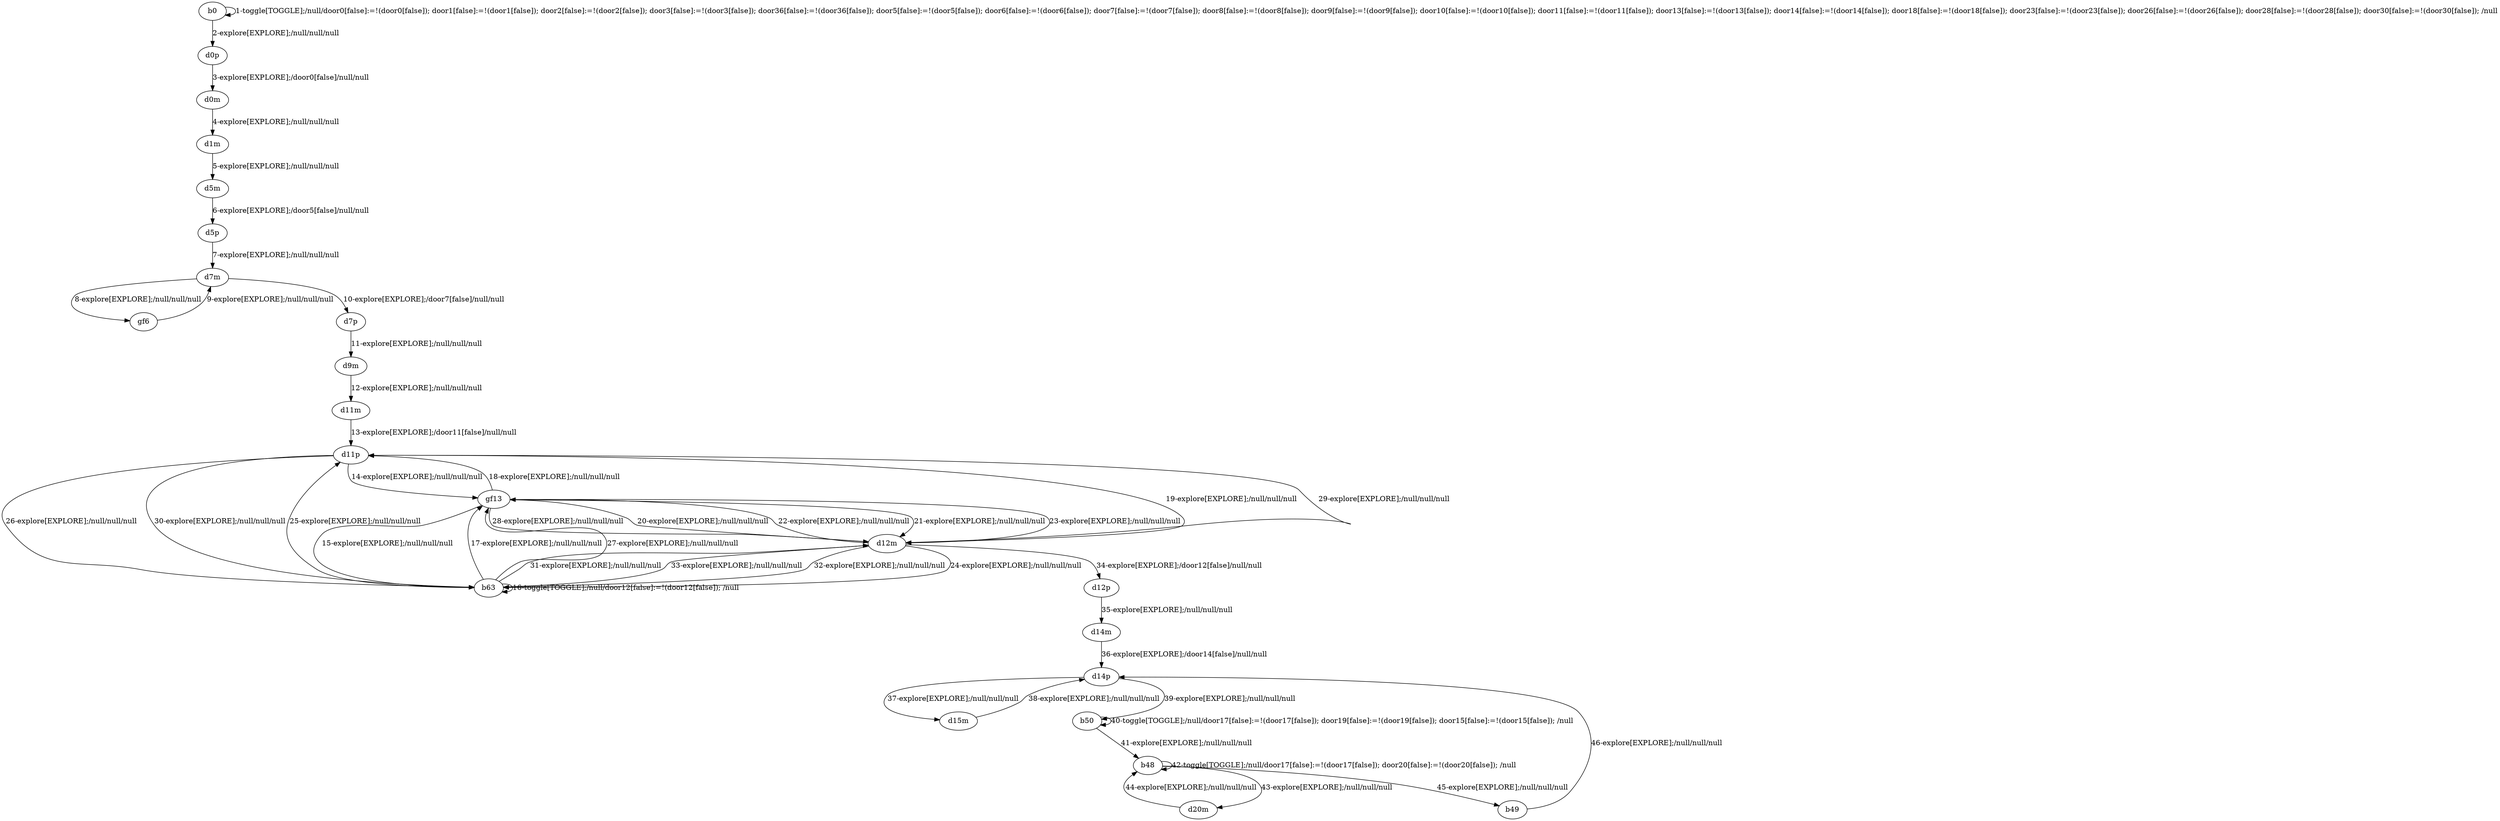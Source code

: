 # Total number of goals covered by this test: 1
# b49 --> d14p

digraph g {
"b0" -> "b0" [label = "1-toggle[TOGGLE];/null/door0[false]:=!(door0[false]); door1[false]:=!(door1[false]); door2[false]:=!(door2[false]); door3[false]:=!(door3[false]); door36[false]:=!(door36[false]); door5[false]:=!(door5[false]); door6[false]:=!(door6[false]); door7[false]:=!(door7[false]); door8[false]:=!(door8[false]); door9[false]:=!(door9[false]); door10[false]:=!(door10[false]); door11[false]:=!(door11[false]); door13[false]:=!(door13[false]); door14[false]:=!(door14[false]); door18[false]:=!(door18[false]); door23[false]:=!(door23[false]); door26[false]:=!(door26[false]); door28[false]:=!(door28[false]); door30[false]:=!(door30[false]); /null"];
"b0" -> "d0p" [label = "2-explore[EXPLORE];/null/null/null"];
"d0p" -> "d0m" [label = "3-explore[EXPLORE];/door0[false]/null/null"];
"d0m" -> "d1m" [label = "4-explore[EXPLORE];/null/null/null"];
"d1m" -> "d5m" [label = "5-explore[EXPLORE];/null/null/null"];
"d5m" -> "d5p" [label = "6-explore[EXPLORE];/door5[false]/null/null"];
"d5p" -> "d7m" [label = "7-explore[EXPLORE];/null/null/null"];
"d7m" -> "gf6" [label = "8-explore[EXPLORE];/null/null/null"];
"gf6" -> "d7m" [label = "9-explore[EXPLORE];/null/null/null"];
"d7m" -> "d7p" [label = "10-explore[EXPLORE];/door7[false]/null/null"];
"d7p" -> "d9m" [label = "11-explore[EXPLORE];/null/null/null"];
"d9m" -> "d11m" [label = "12-explore[EXPLORE];/null/null/null"];
"d11m" -> "d11p" [label = "13-explore[EXPLORE];/door11[false]/null/null"];
"d11p" -> "gf13" [label = "14-explore[EXPLORE];/null/null/null"];
"gf13" -> "b63" [label = "15-explore[EXPLORE];/null/null/null"];
"b63" -> "b63" [label = "16-toggle[TOGGLE];/null/door12[false]:=!(door12[false]); /null"];
"b63" -> "gf13" [label = "17-explore[EXPLORE];/null/null/null"];
"gf13" -> "d11p" [label = "18-explore[EXPLORE];/null/null/null"];
"d11p" -> "d12m" [label = "19-explore[EXPLORE];/null/null/null"];
"d12m" -> "gf13" [label = "20-explore[EXPLORE];/null/null/null"];
"gf13" -> "d12m" [label = "21-explore[EXPLORE];/null/null/null"];
"d12m" -> "gf13" [label = "22-explore[EXPLORE];/null/null/null"];
"gf13" -> "d12m" [label = "23-explore[EXPLORE];/null/null/null"];
"d12m" -> "b63" [label = "24-explore[EXPLORE];/null/null/null"];
"b63" -> "d11p" [label = "25-explore[EXPLORE];/null/null/null"];
"d11p" -> "b63" [label = "26-explore[EXPLORE];/null/null/null"];
"b63" -> "gf13" [label = "27-explore[EXPLORE];/null/null/null"];
"gf13" -> "d12m" [label = "28-explore[EXPLORE];/null/null/null"];
"d12m" -> "d11p" [label = "29-explore[EXPLORE];/null/null/null"];
"d11p" -> "b63" [label = "30-explore[EXPLORE];/null/null/null"];
"b63" -> "d12m" [label = "31-explore[EXPLORE];/null/null/null"];
"d12m" -> "b63" [label = "32-explore[EXPLORE];/null/null/null"];
"b63" -> "d12m" [label = "33-explore[EXPLORE];/null/null/null"];
"d12m" -> "d12p" [label = "34-explore[EXPLORE];/door12[false]/null/null"];
"d12p" -> "d14m" [label = "35-explore[EXPLORE];/null/null/null"];
"d14m" -> "d14p" [label = "36-explore[EXPLORE];/door14[false]/null/null"];
"d14p" -> "d15m" [label = "37-explore[EXPLORE];/null/null/null"];
"d15m" -> "d14p" [label = "38-explore[EXPLORE];/null/null/null"];
"d14p" -> "b50" [label = "39-explore[EXPLORE];/null/null/null"];
"b50" -> "b50" [label = "40-toggle[TOGGLE];/null/door17[false]:=!(door17[false]); door19[false]:=!(door19[false]); door15[false]:=!(door15[false]); /null"];
"b50" -> "b48" [label = "41-explore[EXPLORE];/null/null/null"];
"b48" -> "b48" [label = "42-toggle[TOGGLE];/null/door17[false]:=!(door17[false]); door20[false]:=!(door20[false]); /null"];
"b48" -> "d20m" [label = "43-explore[EXPLORE];/null/null/null"];
"d20m" -> "b48" [label = "44-explore[EXPLORE];/null/null/null"];
"b48" -> "b49" [label = "45-explore[EXPLORE];/null/null/null"];
"b49" -> "d14p" [label = "46-explore[EXPLORE];/null/null/null"];
}